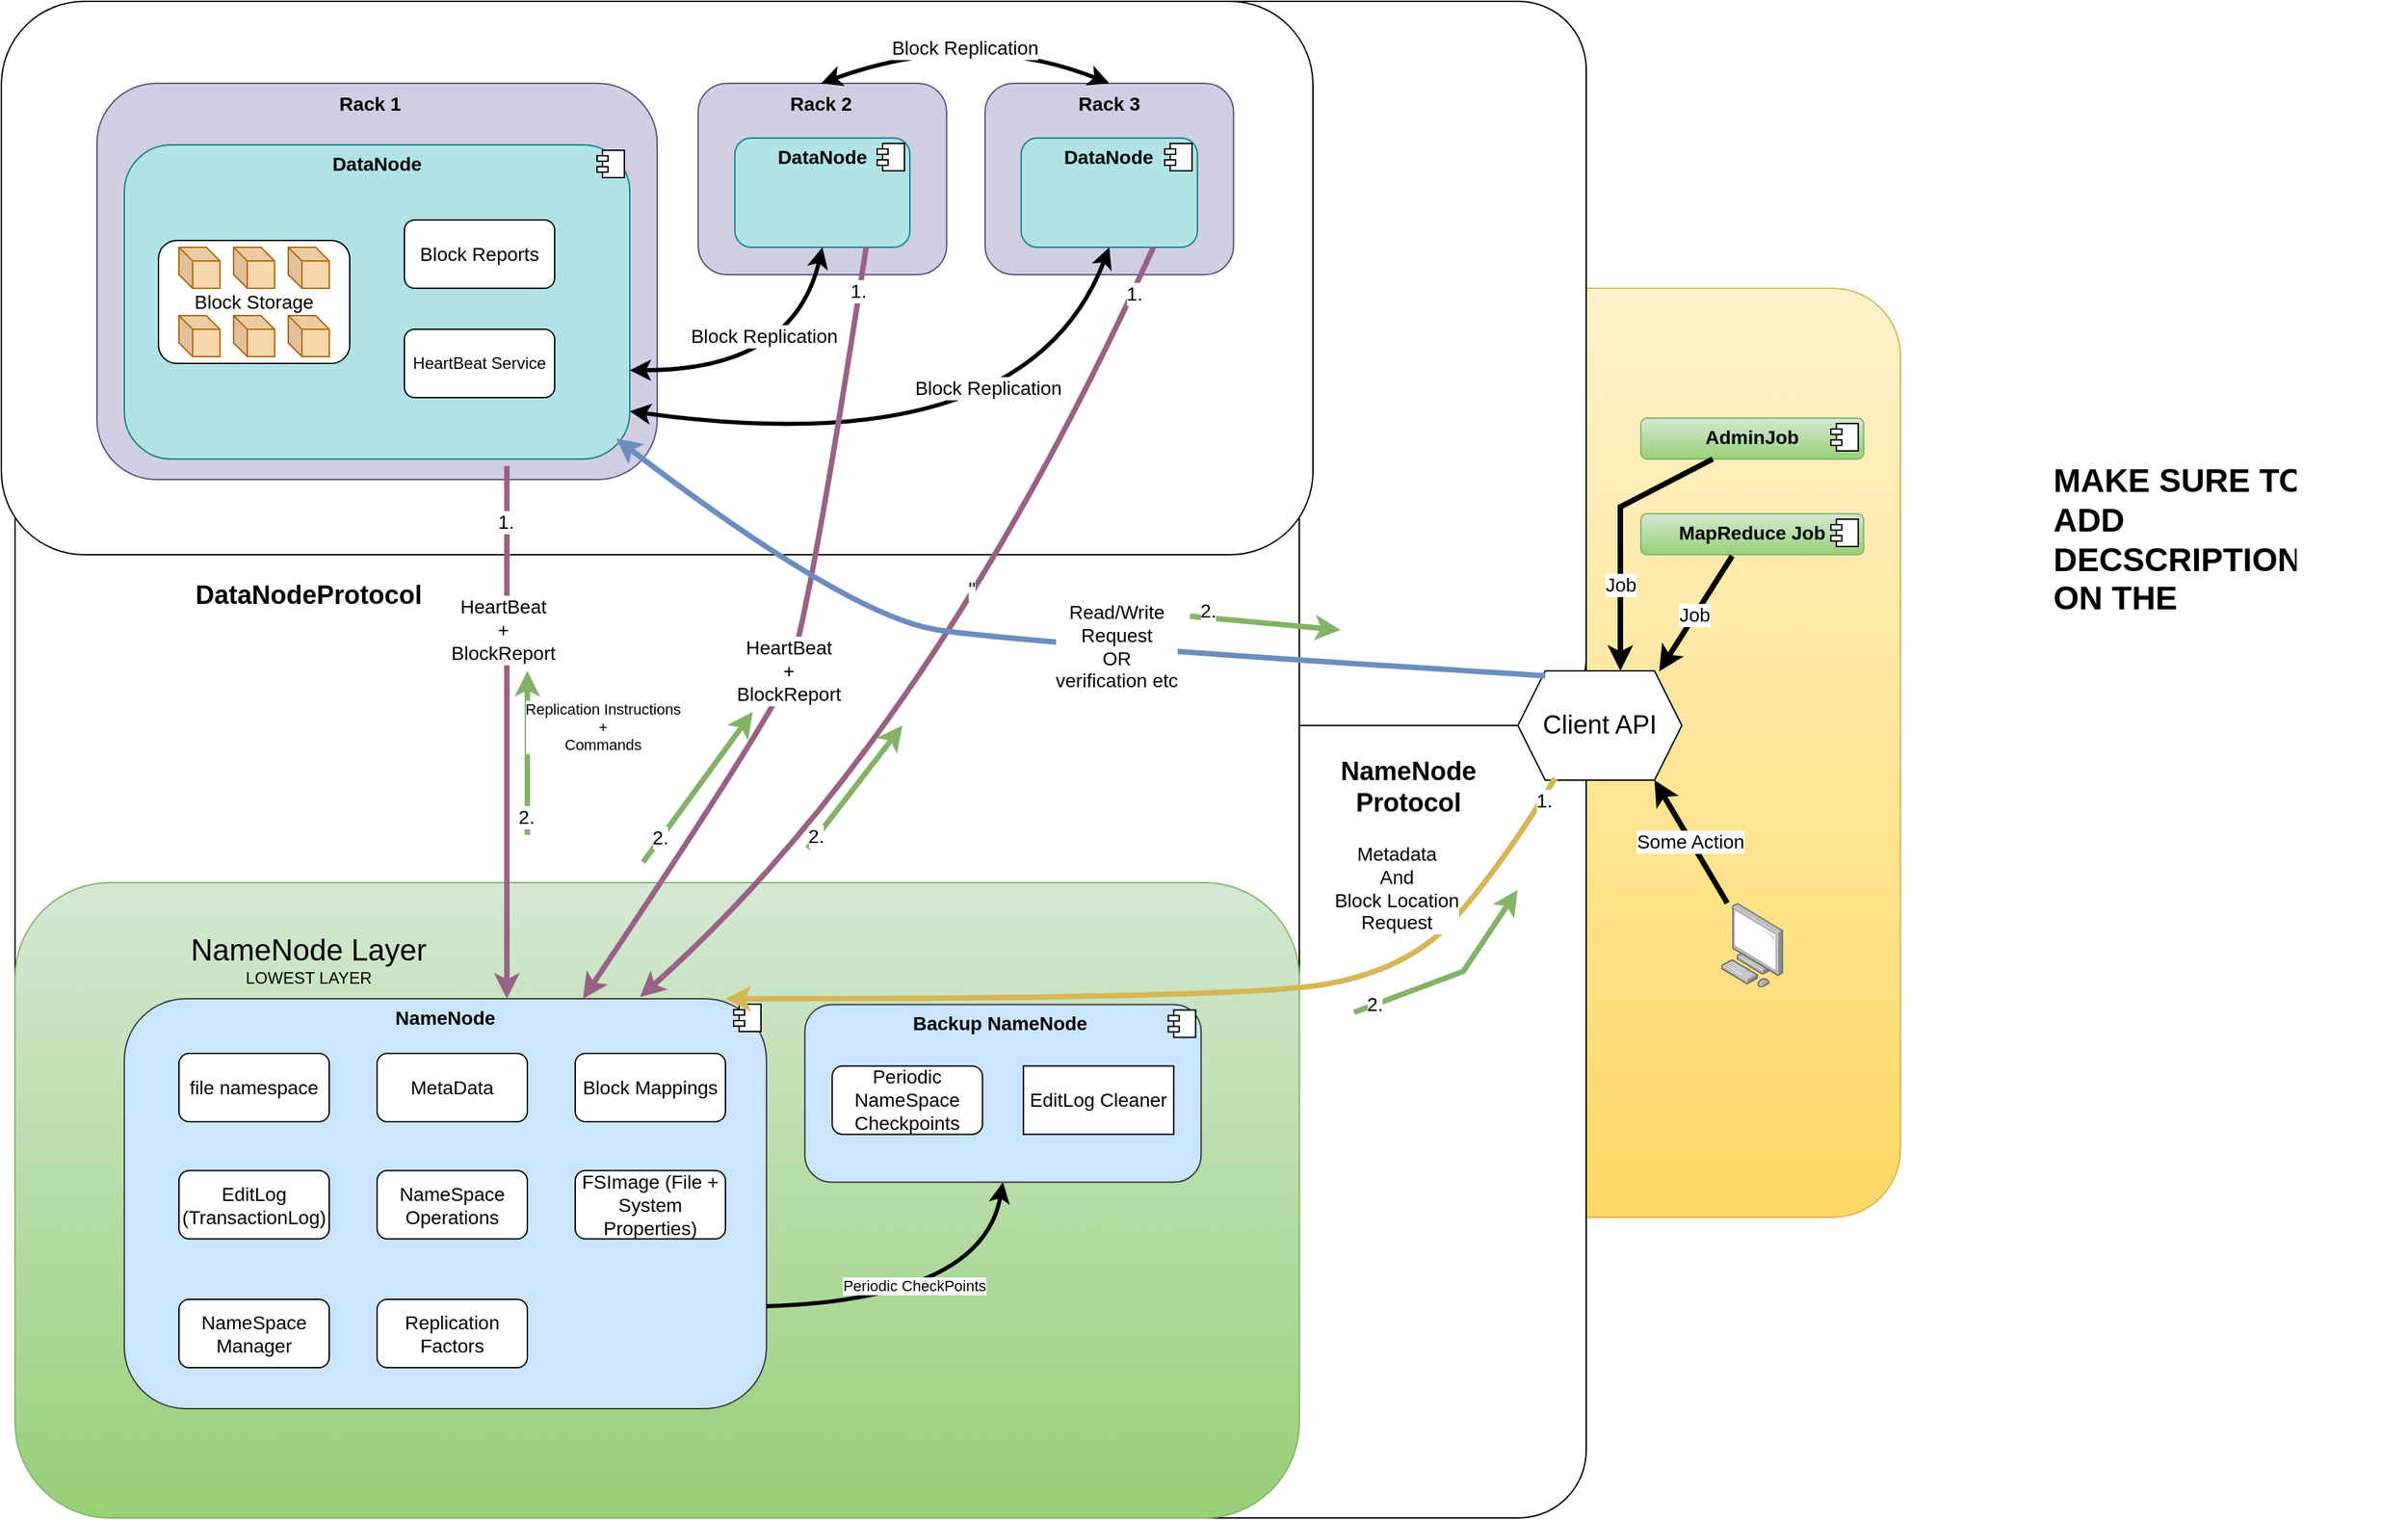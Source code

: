 <mxfile version="28.2.5">
  <diagram name="Page-1" id="cxyQX3HmVm2yX8sZpLtN">
    <mxGraphModel dx="2275" dy="1244" grid="1" gridSize="10" guides="1" tooltips="1" connect="1" arrows="1" fold="1" page="1" pageScale="1" pageWidth="850" pageHeight="1100" math="0" shadow="0">
      <root>
        <mxCell id="0" />
        <mxCell id="1" parent="0" />
        <mxCell id="LIPZjpIcFIrhckEanFY--51" value="" style="html=1;whiteSpace=wrap;rounded=1;fillColor=#fff2cc;gradientColor=#ffd966;strokeColor=#d6b656;" vertex="1" parent="1">
          <mxGeometry x="1100" y="540" width="330" height="680" as="geometry" />
        </mxCell>
        <mxCell id="LIPZjpIcFIrhckEanFY--45" value="" style="html=1;whiteSpace=wrap;rounded=1;fillColor=light-dark(#FFFFFF,#797979);" vertex="1" parent="1">
          <mxGeometry x="870" y="760" width="330" height="680" as="geometry" />
        </mxCell>
        <mxCell id="LIPZjpIcFIrhckEanFY--44" value="" style="html=1;whiteSpace=wrap;rounded=1;fillColor=light-dark(#FFFFFF,#FFFFFF);" vertex="1" parent="1">
          <mxGeometry x="870" y="330" width="330" height="530" as="geometry" />
        </mxCell>
        <mxCell id="dRA6FbCm-RoomiW9IVKK-21" value="" style="html=1;whiteSpace=wrap;rounded=1;fillColor=light-dark(#FFFFFF,#FFFFFF);" parent="1" vertex="1">
          <mxGeometry x="50" y="640" width="940" height="470" as="geometry" />
        </mxCell>
        <mxCell id="3doMllF0IpgtHquyGkLY-2" value="" style="rounded=1;whiteSpace=wrap;html=1;fillColor=#d5e8d4;strokeColor=#82b366;movable=0;resizable=0;rotatable=0;deletable=0;editable=0;locked=1;connectable=0;gradientColor=#97d077;" parent="1" vertex="1">
          <mxGeometry x="50" y="975" width="940" height="465" as="geometry" />
        </mxCell>
        <mxCell id="3doMllF0IpgtHquyGkLY-3" value="&lt;p style=&quot;margin:0px;margin-top:6px;text-align:center;&quot;&gt;&lt;b&gt;&lt;font style=&quot;font-size: 14px;&quot;&gt;NameNode&lt;/font&gt;&lt;/b&gt;&lt;/p&gt;&lt;p style=&quot;margin:0px;margin-top:6px;text-align:center;&quot;&gt;&lt;b&gt;&lt;br&gt;&lt;/b&gt;&lt;/p&gt;" style="align=left;overflow=fill;html=1;dropTarget=0;whiteSpace=wrap;rounded=1;fillColor=#cce5ff;strokeColor=#36393d;" parent="1" vertex="1">
          <mxGeometry x="130" y="1060" width="470" height="300" as="geometry" />
        </mxCell>
        <mxCell id="3doMllF0IpgtHquyGkLY-4" value="" style="shape=component;jettyWidth=8;jettyHeight=4;" parent="3doMllF0IpgtHquyGkLY-3" vertex="1">
          <mxGeometry x="1" width="20" height="20" relative="1" as="geometry">
            <mxPoint x="-24" y="4" as="offset" />
          </mxGeometry>
        </mxCell>
        <mxCell id="3doMllF0IpgtHquyGkLY-5" value="&lt;font style=&quot;font-size: 14px;&quot;&gt;file namespace&lt;/font&gt;" style="html=1;whiteSpace=wrap;rounded=1;movable=0;resizable=0;rotatable=0;deletable=0;editable=0;locked=1;connectable=0;" parent="1" vertex="1">
          <mxGeometry x="170" y="1100" width="110" height="50" as="geometry" />
        </mxCell>
        <mxCell id="3doMllF0IpgtHquyGkLY-6" value="&lt;font style=&quot;font-size: 14px;&quot;&gt;Block Mappings&lt;/font&gt;" style="html=1;whiteSpace=wrap;rounded=1;movable=0;resizable=0;rotatable=0;deletable=0;editable=0;locked=1;connectable=0;" parent="1" vertex="1">
          <mxGeometry x="460" y="1100" width="110" height="50" as="geometry" />
        </mxCell>
        <mxCell id="3doMllF0IpgtHquyGkLY-7" value="&lt;font style=&quot;font-size: 14px;&quot;&gt;EditLog (TransactionLog)&lt;/font&gt;" style="html=1;whiteSpace=wrap;rounded=1;movable=0;resizable=0;rotatable=0;deletable=0;editable=0;locked=1;connectable=0;" parent="1" vertex="1">
          <mxGeometry x="170" y="1185.78" width="110" height="50" as="geometry" />
        </mxCell>
        <mxCell id="3doMllF0IpgtHquyGkLY-8" value="&lt;font style=&quot;font-size: 14px;&quot;&gt;FSImage (File + System Properties)&lt;/font&gt;" style="html=1;whiteSpace=wrap;rounded=1;movable=0;resizable=0;rotatable=0;deletable=0;editable=0;locked=1;connectable=0;" parent="1" vertex="1">
          <mxGeometry x="460" y="1185.78" width="110" height="50" as="geometry" />
        </mxCell>
        <mxCell id="3doMllF0IpgtHquyGkLY-9" value="&lt;font style=&quot;font-size: 14px;&quot;&gt;MetaData&lt;/font&gt;" style="html=1;whiteSpace=wrap;rounded=1;movable=0;resizable=0;rotatable=0;deletable=0;editable=0;locked=1;connectable=0;" parent="1" vertex="1">
          <mxGeometry x="315" y="1100" width="110" height="50" as="geometry" />
        </mxCell>
        <mxCell id="3doMllF0IpgtHquyGkLY-10" value="&lt;font style=&quot;font-size: 14px;&quot;&gt;NameSpace Operations&lt;/font&gt;" style="html=1;whiteSpace=wrap;rounded=1;movable=0;resizable=0;rotatable=0;deletable=0;editable=0;locked=1;connectable=0;" parent="1" vertex="1">
          <mxGeometry x="315" y="1185.78" width="110" height="50" as="geometry" />
        </mxCell>
        <mxCell id="3doMllF0IpgtHquyGkLY-11" value="&lt;font style=&quot;font-size: 14px;&quot;&gt;NameSpace Manager&lt;/font&gt;" style="html=1;whiteSpace=wrap;rounded=1;movable=0;resizable=0;rotatable=0;deletable=0;editable=0;locked=1;connectable=0;" parent="1" vertex="1">
          <mxGeometry x="170" y="1280" width="110" height="50" as="geometry" />
        </mxCell>
        <mxCell id="3doMllF0IpgtHquyGkLY-12" value="&lt;font style=&quot;font-size: 14px;&quot;&gt;Replication Factors&lt;/font&gt;" style="html=1;whiteSpace=wrap;rounded=1;movable=0;resizable=0;rotatable=0;deletable=0;editable=0;locked=1;connectable=0;" parent="1" vertex="1">
          <mxGeometry x="315" y="1280" width="110" height="50" as="geometry" />
        </mxCell>
        <mxCell id="3doMllF0IpgtHquyGkLY-13" value="&lt;p style=&quot;margin:0px;margin-top:6px;text-align:center;&quot;&gt;&lt;b&gt;&lt;font style=&quot;font-size: 14px;&quot;&gt;Backup NameNode&amp;nbsp;&lt;/font&gt;&lt;/b&gt;&lt;/p&gt;" style="align=left;overflow=fill;html=1;dropTarget=0;whiteSpace=wrap;rounded=1;fillColor=#cce5ff;strokeColor=#36393d;movable=0;resizable=0;rotatable=0;deletable=0;editable=0;locked=1;connectable=0;" parent="1" vertex="1">
          <mxGeometry x="628.12" y="1064.22" width="290" height="130" as="geometry" />
        </mxCell>
        <mxCell id="3doMllF0IpgtHquyGkLY-14" value="" style="shape=component;jettyWidth=8;jettyHeight=4;" parent="3doMllF0IpgtHquyGkLY-13" vertex="1">
          <mxGeometry x="1" width="20" height="20" relative="1" as="geometry">
            <mxPoint x="-24" y="4" as="offset" />
          </mxGeometry>
        </mxCell>
        <mxCell id="3doMllF0IpgtHquyGkLY-15" style="edgeStyle=none;curved=1;rounded=0;orthogonalLoop=1;jettySize=auto;html=1;exitX=1;exitY=1;exitDx=0;exitDy=0;fontSize=12;startSize=8;endSize=8;" parent="1" source="3doMllF0IpgtHquyGkLY-13" target="3doMllF0IpgtHquyGkLY-13" edge="1">
          <mxGeometry relative="1" as="geometry" />
        </mxCell>
        <mxCell id="3doMllF0IpgtHquyGkLY-16" value="&lt;font style=&quot;font-size: 14px;&quot;&gt;Periodic NameSpace Checkpoints&lt;/font&gt;" style="html=1;whiteSpace=wrap;rounded=1;movable=0;resizable=0;rotatable=0;deletable=0;editable=0;locked=1;connectable=0;" parent="1" vertex="1">
          <mxGeometry x="648.12" y="1109.22" width="110" height="50" as="geometry" />
        </mxCell>
        <mxCell id="3doMllF0IpgtHquyGkLY-19" style="edgeStyle=none;curved=1;rounded=0;orthogonalLoop=1;jettySize=auto;html=1;exitX=1;exitY=1;exitDx=0;exitDy=0;fontSize=12;startSize=8;endSize=8;" parent="1" edge="1">
          <mxGeometry relative="1" as="geometry">
            <mxPoint x="1790.0" y="1360" as="sourcePoint" />
            <mxPoint x="1790.0" y="1360" as="targetPoint" />
          </mxGeometry>
        </mxCell>
        <mxCell id="3doMllF0IpgtHquyGkLY-21" value="&lt;font style=&quot;font-size: 14px;&quot;&gt;EditLog Cleaner&lt;/font&gt;" style="html=1;whiteSpace=wrap;movable=0;resizable=0;rotatable=0;deletable=0;editable=0;locked=1;connectable=0;" parent="1" vertex="1">
          <mxGeometry x="788.12" y="1109.22" width="110" height="50" as="geometry" />
        </mxCell>
        <mxCell id="3doMllF0IpgtHquyGkLY-22" value="&lt;font style=&quot;font-size: 22px;&quot;&gt;NameNode Layer&lt;/font&gt;" style="text;html=1;align=center;verticalAlign=middle;whiteSpace=wrap;rounded=0;movable=0;resizable=0;rotatable=0;deletable=0;editable=0;locked=1;connectable=0;" parent="1" vertex="1">
          <mxGeometry x="140" y="1010" width="250" height="30" as="geometry" />
        </mxCell>
        <mxCell id="3doMllF0IpgtHquyGkLY-23" value="LOWEST LAYER" style="text;html=1;align=center;verticalAlign=middle;whiteSpace=wrap;rounded=0;movable=0;resizable=0;rotatable=0;deletable=0;editable=0;locked=1;connectable=0;" parent="1" vertex="1">
          <mxGeometry x="180" y="1030" width="170" height="30" as="geometry" />
        </mxCell>
        <mxCell id="dRA6FbCm-RoomiW9IVKK-16" style="edgeStyle=orthogonalEdgeStyle;rounded=0;orthogonalLoop=1;jettySize=auto;html=1;exitX=0.5;exitY=1;exitDx=0;exitDy=0;" parent="1" source="3doMllF0IpgtHquyGkLY-21" target="3doMllF0IpgtHquyGkLY-21" edge="1">
          <mxGeometry relative="1" as="geometry" />
        </mxCell>
        <mxCell id="dRA6FbCm-RoomiW9IVKK-18" value="" style="curved=1;endArrow=classic;html=1;rounded=0;exitX=1;exitY=0.75;exitDx=0;exitDy=0;entryX=0.5;entryY=1;entryDx=0;entryDy=0;strokeWidth=3;" parent="1" source="3doMllF0IpgtHquyGkLY-3" target="3doMllF0IpgtHquyGkLY-13" edge="1">
          <mxGeometry width="50" height="50" relative="1" as="geometry">
            <mxPoint x="708.12" y="1280" as="sourcePoint" />
            <mxPoint x="758.12" y="1230" as="targetPoint" />
            <Array as="points">
              <mxPoint x="758.12" y="1280" />
            </Array>
          </mxGeometry>
        </mxCell>
        <mxCell id="dRA6FbCm-RoomiW9IVKK-19" value="Periodic CheckPoints" style="edgeLabel;html=1;align=center;verticalAlign=middle;resizable=0;points=[];" parent="dRA6FbCm-RoomiW9IVKK-18" vertex="1" connectable="0">
          <mxGeometry x="-0.118" y="12" relative="1" as="geometry">
            <mxPoint as="offset" />
          </mxGeometry>
        </mxCell>
        <mxCell id="dRA6FbCm-RoomiW9IVKK-22" value="&lt;font style=&quot;color: light-dark(rgb(0, 0, 0), rgb(0, 0, 0)); font-size: 19px;&quot;&gt;&lt;b style=&quot;&quot;&gt;DataNodeProtocol&lt;/b&gt;&lt;/font&gt;" style="text;html=1;align=center;verticalAlign=middle;whiteSpace=wrap;rounded=0;" parent="1" vertex="1">
          <mxGeometry x="190" y="750" width="150" height="30" as="geometry" />
        </mxCell>
        <mxCell id="dRA6FbCm-RoomiW9IVKK-23" value="" style="html=1;whiteSpace=wrap;rounded=1;movable=0;resizable=0;rotatable=0;deletable=0;editable=0;locked=1;connectable=0;" parent="1" vertex="1">
          <mxGeometry x="40" y="330" width="960" height="405" as="geometry" />
        </mxCell>
        <mxCell id="LIPZjpIcFIrhckEanFY--1" value="" style="rounded=1;whiteSpace=wrap;html=1;fillColor=#d0cee2;strokeColor=#56517e;" vertex="1" parent="1">
          <mxGeometry x="110" y="390" width="410" height="290" as="geometry" />
        </mxCell>
        <mxCell id="dRA6FbCm-RoomiW9IVKK-33" value="&lt;p style=&quot;margin:0px;margin-top:6px;text-align:center;&quot;&gt;&lt;span style=&quot;font-size: 14px;&quot;&gt;&lt;b&gt;DataNode&lt;/b&gt;&lt;/span&gt;&lt;/p&gt;" style="align=left;overflow=fill;html=1;dropTarget=0;whiteSpace=wrap;rounded=1;fillColor=#b0e3e6;strokeColor=#0e8088;movable=0;resizable=0;rotatable=0;deletable=0;editable=0;locked=1;connectable=0;" parent="1" vertex="1">
          <mxGeometry x="130" y="435" width="370" height="230" as="geometry" />
        </mxCell>
        <mxCell id="dRA6FbCm-RoomiW9IVKK-34" value="" style="shape=component;jettyWidth=8;jettyHeight=4;" parent="dRA6FbCm-RoomiW9IVKK-33" vertex="1">
          <mxGeometry x="1" width="20" height="20" relative="1" as="geometry">
            <mxPoint x="-24" y="4" as="offset" />
          </mxGeometry>
        </mxCell>
        <mxCell id="3doMllF0IpgtHquyGkLY-26" value="&lt;font style=&quot;font-size: 14px;&quot;&gt;Block Storage&lt;/font&gt;" style="html=1;whiteSpace=wrap;rounded=1;" parent="1" vertex="1">
          <mxGeometry x="155" y="505" width="140" height="90" as="geometry" />
        </mxCell>
        <mxCell id="3doMllF0IpgtHquyGkLY-27" value="HeartBeat Service" style="html=1;whiteSpace=wrap;rounded=1;" parent="1" vertex="1">
          <mxGeometry x="335" y="570" width="110" height="50" as="geometry" />
        </mxCell>
        <mxCell id="3doMllF0IpgtHquyGkLY-28" value="&lt;font style=&quot;font-size: 14px;&quot;&gt;Block Reports&lt;/font&gt;" style="html=1;whiteSpace=wrap;rounded=1;" parent="1" vertex="1">
          <mxGeometry x="335" y="490" width="110" height="50" as="geometry" />
        </mxCell>
        <mxCell id="dRA6FbCm-RoomiW9IVKK-37" value="" style="shape=cube;whiteSpace=wrap;html=1;boundedLbl=1;backgroundOutline=1;darkOpacity=0.05;darkOpacity2=0.1;size=10;fillColor=#fad7ac;strokeColor=#b46504;" parent="1" vertex="1">
          <mxGeometry x="170" y="560" width="30" height="30" as="geometry" />
        </mxCell>
        <mxCell id="dRA6FbCm-RoomiW9IVKK-38" value="" style="shape=cube;whiteSpace=wrap;html=1;boundedLbl=1;backgroundOutline=1;darkOpacity=0.05;darkOpacity2=0.1;size=10;fillColor=#fad7ac;strokeColor=#b46504;" parent="1" vertex="1">
          <mxGeometry x="210" y="560" width="30" height="30" as="geometry" />
        </mxCell>
        <mxCell id="dRA6FbCm-RoomiW9IVKK-39" value="" style="shape=cube;whiteSpace=wrap;html=1;boundedLbl=1;backgroundOutline=1;darkOpacity=0.05;darkOpacity2=0.1;size=10;fillColor=#fad7ac;strokeColor=#b46504;" parent="1" vertex="1">
          <mxGeometry x="250" y="560" width="30" height="30" as="geometry" />
        </mxCell>
        <mxCell id="dRA6FbCm-RoomiW9IVKK-40" value="" style="shape=cube;whiteSpace=wrap;html=1;boundedLbl=1;backgroundOutline=1;darkOpacity=0.05;darkOpacity2=0.1;size=10;fillColor=#fad7ac;strokeColor=#b46504;" parent="1" vertex="1">
          <mxGeometry x="170" y="510" width="30" height="30" as="geometry" />
        </mxCell>
        <mxCell id="dRA6FbCm-RoomiW9IVKK-41" value="" style="shape=cube;whiteSpace=wrap;html=1;boundedLbl=1;backgroundOutline=1;darkOpacity=0.05;darkOpacity2=0.1;size=10;fillColor=#fad7ac;strokeColor=#b46504;" parent="1" vertex="1">
          <mxGeometry x="210" y="510" width="30" height="30" as="geometry" />
        </mxCell>
        <mxCell id="dRA6FbCm-RoomiW9IVKK-42" value="" style="shape=cube;whiteSpace=wrap;html=1;boundedLbl=1;backgroundOutline=1;darkOpacity=0.05;darkOpacity2=0.1;size=10;fillColor=#fad7ac;strokeColor=#b46504;" parent="1" vertex="1">
          <mxGeometry x="250" y="510" width="30" height="30" as="geometry" />
        </mxCell>
        <mxCell id="LIPZjpIcFIrhckEanFY--3" value="&lt;font style=&quot;font-size: 14px;&quot;&gt;&lt;b&gt;Rack 1&lt;/b&gt;&lt;/font&gt;" style="text;html=1;align=center;verticalAlign=middle;whiteSpace=wrap;rounded=0;" vertex="1" parent="1">
          <mxGeometry x="280" y="390" width="60" height="30" as="geometry" />
        </mxCell>
        <mxCell id="LIPZjpIcFIrhckEanFY--4" value="" style="rounded=1;whiteSpace=wrap;html=1;fillColor=#d0cee2;strokeColor=#56517e;" vertex="1" parent="1">
          <mxGeometry x="550" y="390" width="181.88" height="140" as="geometry" />
        </mxCell>
        <mxCell id="LIPZjpIcFIrhckEanFY--5" value="" style="rounded=1;whiteSpace=wrap;html=1;fillColor=#d0cee2;strokeColor=#56517e;" vertex="1" parent="1">
          <mxGeometry x="760" y="390" width="181.88" height="140" as="geometry" />
        </mxCell>
        <mxCell id="LIPZjpIcFIrhckEanFY--6" value="&lt;font style=&quot;font-size: 14px;&quot;&gt;&lt;b&gt;Rack 2&lt;/b&gt;&lt;/font&gt;" style="text;html=1;align=center;verticalAlign=middle;whiteSpace=wrap;rounded=0;" vertex="1" parent="1">
          <mxGeometry x="610" y="390" width="60" height="30" as="geometry" />
        </mxCell>
        <mxCell id="LIPZjpIcFIrhckEanFY--7" value="&lt;font style=&quot;font-size: 14px;&quot;&gt;&lt;b&gt;Rack 3&lt;/b&gt;&lt;/font&gt;" style="text;html=1;align=center;verticalAlign=middle;whiteSpace=wrap;rounded=0;" vertex="1" parent="1">
          <mxGeometry x="820.94" y="390" width="60" height="30" as="geometry" />
        </mxCell>
        <mxCell id="LIPZjpIcFIrhckEanFY--8" value="&lt;p style=&quot;margin:0px;margin-top:6px;text-align:center;&quot;&gt;&lt;span style=&quot;font-size: 14px;&quot;&gt;&lt;b&gt;DataNode&lt;/b&gt;&lt;/span&gt;&lt;/p&gt;" style="align=left;overflow=fill;html=1;dropTarget=0;whiteSpace=wrap;rounded=1;fillColor=#b0e3e6;strokeColor=#0e8088;movable=1;resizable=1;rotatable=1;deletable=1;editable=1;locked=0;connectable=1;" vertex="1" parent="1">
          <mxGeometry x="576.88" y="430" width="128.12" height="80" as="geometry" />
        </mxCell>
        <mxCell id="LIPZjpIcFIrhckEanFY--9" value="" style="shape=component;jettyWidth=8;jettyHeight=4;" vertex="1" parent="LIPZjpIcFIrhckEanFY--8">
          <mxGeometry x="1" width="20" height="20" relative="1" as="geometry">
            <mxPoint x="-24" y="4" as="offset" />
          </mxGeometry>
        </mxCell>
        <mxCell id="LIPZjpIcFIrhckEanFY--10" value="&lt;p style=&quot;margin:0px;margin-top:6px;text-align:center;&quot;&gt;&lt;span style=&quot;font-size: 14px;&quot;&gt;&lt;b&gt;DataNode&lt;/b&gt;&lt;/span&gt;&lt;/p&gt;" style="align=left;overflow=fill;html=1;dropTarget=0;whiteSpace=wrap;rounded=1;fillColor=#b0e3e6;strokeColor=#0e8088;movable=1;resizable=1;rotatable=1;deletable=1;editable=1;locked=0;connectable=1;" vertex="1" parent="1">
          <mxGeometry x="786.41" y="430" width="129.06" height="80" as="geometry" />
        </mxCell>
        <mxCell id="LIPZjpIcFIrhckEanFY--11" value="" style="shape=component;jettyWidth=8;jettyHeight=4;" vertex="1" parent="LIPZjpIcFIrhckEanFY--10">
          <mxGeometry x="1" width="20" height="20" relative="1" as="geometry">
            <mxPoint x="-24" y="4" as="offset" />
          </mxGeometry>
        </mxCell>
        <mxCell id="LIPZjpIcFIrhckEanFY--12" value="" style="curved=1;endArrow=classic;html=1;rounded=0;entryX=0.5;entryY=1;entryDx=0;entryDy=0;strokeWidth=3;startArrow=classic;startFill=1;" edge="1" parent="1" target="LIPZjpIcFIrhckEanFY--8">
          <mxGeometry width="50" height="50" relative="1" as="geometry">
            <mxPoint x="500" y="600" as="sourcePoint" />
            <mxPoint x="620" y="550" as="targetPoint" />
            <Array as="points">
              <mxPoint x="620" y="600" />
            </Array>
          </mxGeometry>
        </mxCell>
        <mxCell id="LIPZjpIcFIrhckEanFY--18" value="&lt;font style=&quot;font-size: 14px;&quot;&gt;Block Replication&lt;/font&gt;" style="edgeLabel;html=1;align=center;verticalAlign=middle;resizable=0;points=[];" vertex="1" connectable="0" parent="LIPZjpIcFIrhckEanFY--12">
          <mxGeometry x="-0.075" y="25" relative="1" as="geometry">
            <mxPoint as="offset" />
          </mxGeometry>
        </mxCell>
        <mxCell id="LIPZjpIcFIrhckEanFY--15" value="" style="curved=1;endArrow=classic;html=1;rounded=0;entryX=0.5;entryY=1;entryDx=0;entryDy=0;strokeWidth=3;startArrow=classic;startFill=1;" edge="1" parent="1" target="LIPZjpIcFIrhckEanFY--10">
          <mxGeometry width="50" height="50" relative="1" as="geometry">
            <mxPoint x="500" y="630" as="sourcePoint" />
            <mxPoint x="811" y="600" as="targetPoint" />
            <Array as="points">
              <mxPoint x="790" y="670" />
            </Array>
          </mxGeometry>
        </mxCell>
        <mxCell id="LIPZjpIcFIrhckEanFY--19" value="&lt;font style=&quot;font-size: 14px;&quot;&gt;Block Replication&lt;/font&gt;" style="edgeLabel;html=1;align=center;verticalAlign=middle;resizable=0;points=[];" vertex="1" connectable="0" parent="LIPZjpIcFIrhckEanFY--15">
          <mxGeometry x="0.451" y="47" relative="1" as="geometry">
            <mxPoint as="offset" />
          </mxGeometry>
        </mxCell>
        <mxCell id="LIPZjpIcFIrhckEanFY--20" value="" style="curved=1;endArrow=classic;html=1;rounded=0;entryX=0.5;entryY=0;entryDx=0;entryDy=0;strokeWidth=3;startArrow=classic;startFill=1;exitX=0.5;exitY=0;exitDx=0;exitDy=0;" edge="1" parent="1" source="LIPZjpIcFIrhckEanFY--6" target="LIPZjpIcFIrhckEanFY--5">
          <mxGeometry width="50" height="50" relative="1" as="geometry">
            <mxPoint x="740" y="690" as="sourcePoint" />
            <mxPoint x="1091" y="570" as="targetPoint" />
            <Array as="points">
              <mxPoint x="750" y="350" />
            </Array>
          </mxGeometry>
        </mxCell>
        <mxCell id="LIPZjpIcFIrhckEanFY--22" value="&lt;font style=&quot;font-size: 14px;&quot;&gt;Block Replication&lt;/font&gt;" style="edgeLabel;html=1;align=center;verticalAlign=middle;resizable=0;points=[];" vertex="1" connectable="0" parent="LIPZjpIcFIrhckEanFY--20">
          <mxGeometry x="-0.053" y="-12" relative="1" as="geometry">
            <mxPoint y="-1" as="offset" />
          </mxGeometry>
        </mxCell>
        <mxCell id="LIPZjpIcFIrhckEanFY--24" value="" style="endArrow=classic;html=1;rounded=0;fillColor=#e6d0de;strokeColor=#996185;strokeWidth=4;gradientColor=#d5739d;" edge="1" parent="1">
          <mxGeometry width="50" height="50" relative="1" as="geometry">
            <mxPoint x="410" y="670" as="sourcePoint" />
            <mxPoint x="410" y="1060" as="targetPoint" />
          </mxGeometry>
        </mxCell>
        <mxCell id="LIPZjpIcFIrhckEanFY--27" value="&lt;font style=&quot;font-size: 14px;&quot;&gt;1.&lt;/font&gt;" style="edgeLabel;html=1;align=center;verticalAlign=middle;resizable=0;points=[];" vertex="1" connectable="0" parent="LIPZjpIcFIrhckEanFY--24">
          <mxGeometry x="-0.793" y="-1" relative="1" as="geometry">
            <mxPoint as="offset" />
          </mxGeometry>
        </mxCell>
        <mxCell id="LIPZjpIcFIrhckEanFY--30" value="&lt;font style=&quot;font-size: 14px;&quot;&gt;HeartBeat&lt;/font&gt;&lt;div&gt;&lt;font style=&quot;font-size: 14px;&quot;&gt;+&lt;/font&gt;&lt;/div&gt;&lt;div&gt;&lt;font style=&quot;font-size: 14px;&quot;&gt;BlockReport&lt;/font&gt;&lt;/div&gt;" style="edgeLabel;html=1;align=center;verticalAlign=middle;resizable=0;points=[];" vertex="1" connectable="0" parent="LIPZjpIcFIrhckEanFY--24">
          <mxGeometry x="-0.385" y="-3" relative="1" as="geometry">
            <mxPoint as="offset" />
          </mxGeometry>
        </mxCell>
        <mxCell id="LIPZjpIcFIrhckEanFY--25" value="" style="curved=1;endArrow=classic;html=1;rounded=0;strokeWidth=4;fillColor=#e6d0de;gradientColor=#d5739d;strokeColor=#996185;exitX=0.75;exitY=1;exitDx=0;exitDy=0;" edge="1" parent="1" source="LIPZjpIcFIrhckEanFY--8" target="3doMllF0IpgtHquyGkLY-3">
          <mxGeometry width="50" height="50" relative="1" as="geometry">
            <mxPoint x="600" y="840" as="sourcePoint" />
            <mxPoint x="650" y="790" as="targetPoint" />
            <Array as="points">
              <mxPoint x="630" y="790" />
              <mxPoint x="600" y="860" />
            </Array>
          </mxGeometry>
        </mxCell>
        <mxCell id="LIPZjpIcFIrhckEanFY--28" value="&lt;font style=&quot;font-size: 14px;&quot;&gt;1.&lt;/font&gt;" style="edgeLabel;html=1;align=center;verticalAlign=middle;resizable=0;points=[];" vertex="1" connectable="0" parent="LIPZjpIcFIrhckEanFY--25">
          <mxGeometry x="-0.894" y="-1" relative="1" as="geometry">
            <mxPoint as="offset" />
          </mxGeometry>
        </mxCell>
        <mxCell id="LIPZjpIcFIrhckEanFY--31" value="&lt;font style=&quot;font-size: 14px;&quot;&gt;HeartBeat&lt;/font&gt;&lt;div&gt;&lt;font style=&quot;font-size: 14px;&quot;&gt;+&lt;/font&gt;&lt;/div&gt;&lt;div&gt;&lt;font style=&quot;font-size: 14px;&quot;&gt;BlockReport&lt;/font&gt;&lt;/div&gt;" style="edgeLabel;html=1;align=center;verticalAlign=middle;resizable=0;points=[];" vertex="1" connectable="0" parent="LIPZjpIcFIrhckEanFY--25">
          <mxGeometry x="0.055" y="-1" relative="1" as="geometry">
            <mxPoint as="offset" />
          </mxGeometry>
        </mxCell>
        <mxCell id="LIPZjpIcFIrhckEanFY--26" value="" style="curved=1;endArrow=classic;html=1;rounded=0;exitX=0.75;exitY=1;exitDx=0;exitDy=0;strokeWidth=4;fillColor=#e6d0de;gradientColor=#d5739d;strokeColor=#996185;entryX=0.803;entryY=-0.004;entryDx=0;entryDy=0;entryPerimeter=0;" edge="1" parent="1" source="LIPZjpIcFIrhckEanFY--10" target="3doMllF0IpgtHquyGkLY-3">
          <mxGeometry width="50" height="50" relative="1" as="geometry">
            <mxPoint x="600" y="840" as="sourcePoint" />
            <mxPoint x="650" y="790" as="targetPoint" />
            <Array as="points">
              <mxPoint x="720" y="870" />
            </Array>
          </mxGeometry>
        </mxCell>
        <mxCell id="LIPZjpIcFIrhckEanFY--29" value="&lt;font style=&quot;font-size: 14px;&quot;&gt;1.&lt;/font&gt;" style="edgeLabel;html=1;align=center;verticalAlign=middle;resizable=0;points=[];" vertex="1" connectable="0" parent="LIPZjpIcFIrhckEanFY--26">
          <mxGeometry x="-0.893" y="1" relative="1" as="geometry">
            <mxPoint as="offset" />
          </mxGeometry>
        </mxCell>
        <mxCell id="LIPZjpIcFIrhckEanFY--32" value="&lt;font style=&quot;font-size: 14px;&quot;&gt;&#39;&#39;&lt;/font&gt;" style="edgeLabel;html=1;align=center;verticalAlign=middle;resizable=0;points=[];" vertex="1" connectable="0" parent="LIPZjpIcFIrhckEanFY--26">
          <mxGeometry x="-0.065" y="-22" relative="1" as="geometry">
            <mxPoint x="18" y="-30" as="offset" />
          </mxGeometry>
        </mxCell>
        <mxCell id="LIPZjpIcFIrhckEanFY--36" value="" style="endArrow=classic;html=1;rounded=0;strokeWidth=4;fillColor=#d5e8d4;gradientColor=#97d077;strokeColor=#82b366;" edge="1" parent="1">
          <mxGeometry width="50" height="50" relative="1" as="geometry">
            <mxPoint x="425" y="940" as="sourcePoint" />
            <mxPoint x="425" y="820" as="targetPoint" />
          </mxGeometry>
        </mxCell>
        <mxCell id="LIPZjpIcFIrhckEanFY--39" value="&lt;font style=&quot;font-size: 14px;&quot;&gt;2.&lt;/font&gt;" style="edgeLabel;html=1;align=center;verticalAlign=middle;resizable=0;points=[];" vertex="1" connectable="0" parent="LIPZjpIcFIrhckEanFY--36">
          <mxGeometry x="-0.771" y="1" relative="1" as="geometry">
            <mxPoint as="offset" />
          </mxGeometry>
        </mxCell>
        <mxCell id="LIPZjpIcFIrhckEanFY--42" value="Replication Instructions&lt;div&gt;+&lt;/div&gt;&lt;div&gt;Commands&lt;/div&gt;" style="edgeLabel;html=1;align=center;verticalAlign=middle;resizable=0;points=[];" vertex="1" connectable="0" parent="LIPZjpIcFIrhckEanFY--36">
          <mxGeometry x="0.428" y="1" relative="1" as="geometry">
            <mxPoint x="56" y="6" as="offset" />
          </mxGeometry>
        </mxCell>
        <mxCell id="LIPZjpIcFIrhckEanFY--37" value="" style="endArrow=classic;html=1;rounded=0;strokeWidth=4;fillColor=#d5e8d4;gradientColor=#97d077;strokeColor=#82b366;exitX=0.489;exitY=0.681;exitDx=0;exitDy=0;exitPerimeter=0;" edge="1" parent="1" source="dRA6FbCm-RoomiW9IVKK-21">
          <mxGeometry width="50" height="50" relative="1" as="geometry">
            <mxPoint x="530" y="1000" as="sourcePoint" />
            <mxPoint x="590" y="850" as="targetPoint" />
          </mxGeometry>
        </mxCell>
        <mxCell id="LIPZjpIcFIrhckEanFY--40" value="&lt;font style=&quot;font-size: 14px;&quot;&gt;2.&lt;/font&gt;" style="edgeLabel;html=1;align=center;verticalAlign=middle;resizable=0;points=[];" vertex="1" connectable="0" parent="LIPZjpIcFIrhckEanFY--37">
          <mxGeometry x="-0.683" y="1" relative="1" as="geometry">
            <mxPoint as="offset" />
          </mxGeometry>
        </mxCell>
        <mxCell id="LIPZjpIcFIrhckEanFY--38" value="" style="endArrow=classic;html=1;rounded=0;strokeWidth=4;fillColor=#d5e8d4;gradientColor=#97d077;strokeColor=#82b366;entryX=0.691;entryY=0.468;entryDx=0;entryDy=0;entryPerimeter=0;" edge="1" parent="1" target="dRA6FbCm-RoomiW9IVKK-21">
          <mxGeometry width="50" height="50" relative="1" as="geometry">
            <mxPoint x="630" y="950" as="sourcePoint" />
            <mxPoint x="710" y="920" as="targetPoint" />
          </mxGeometry>
        </mxCell>
        <mxCell id="LIPZjpIcFIrhckEanFY--41" value="&lt;font style=&quot;font-size: 14px;&quot;&gt;2.&lt;/font&gt;" style="edgeLabel;html=1;align=center;verticalAlign=middle;resizable=0;points=[];" vertex="1" connectable="0" parent="LIPZjpIcFIrhckEanFY--38">
          <mxGeometry x="-0.796" y="1" relative="1" as="geometry">
            <mxPoint as="offset" />
          </mxGeometry>
        </mxCell>
        <mxCell id="LIPZjpIcFIrhckEanFY--46" value="&lt;font style=&quot;font-size: 19px;&quot;&gt;&lt;b style=&quot;&quot;&gt;NameNode Protocol&lt;/b&gt;&lt;/font&gt;" style="text;html=1;align=center;verticalAlign=middle;whiteSpace=wrap;rounded=0;" vertex="1" parent="1">
          <mxGeometry x="1010" y="890" width="120" height="30" as="geometry" />
        </mxCell>
        <mxCell id="LIPZjpIcFIrhckEanFY--47" value="&lt;font style=&quot;font-size: 19px;&quot;&gt;Client API&lt;/font&gt;" style="shape=hexagon;perimeter=hexagonPerimeter2;whiteSpace=wrap;html=1;fixedSize=1;" vertex="1" parent="1">
          <mxGeometry x="1150" y="820" width="120" height="80" as="geometry" />
        </mxCell>
        <mxCell id="LIPZjpIcFIrhckEanFY--48" value="" style="image;points=[];aspect=fixed;html=1;align=center;shadow=0;dashed=0;image=img/lib/allied_telesis/computer_and_terminals/Personal_Computer.svg;" vertex="1" parent="1">
          <mxGeometry x="1298.76" y="990" width="45.6" height="61.8" as="geometry" />
        </mxCell>
        <mxCell id="LIPZjpIcFIrhckEanFY--52" value="&lt;p style=&quot;margin:0px;margin-top:6px;text-align:center;&quot;&gt;&lt;span style=&quot;font-size: 14px;&quot;&gt;&lt;b&gt;MapReduce Job&lt;/b&gt;&lt;/span&gt;&lt;/p&gt;" style="align=left;overflow=fill;html=1;dropTarget=0;whiteSpace=wrap;rounded=1;fillColor=#d5e8d4;strokeColor=#82b366;movable=1;resizable=1;rotatable=1;deletable=1;editable=1;locked=0;connectable=1;gradientColor=#97d077;" vertex="1" parent="1">
          <mxGeometry x="1240" y="705" width="163.12" height="30" as="geometry" />
        </mxCell>
        <mxCell id="LIPZjpIcFIrhckEanFY--53" value="" style="shape=component;jettyWidth=8;jettyHeight=4;" vertex="1" parent="LIPZjpIcFIrhckEanFY--52">
          <mxGeometry x="1" width="20" height="20" relative="1" as="geometry">
            <mxPoint x="-24" y="4" as="offset" />
          </mxGeometry>
        </mxCell>
        <mxCell id="LIPZjpIcFIrhckEanFY--54" value="" style="endArrow=classic;html=1;rounded=0;entryX=0.833;entryY=1;entryDx=0;entryDy=0;entryPerimeter=0;strokeWidth=4;" edge="1" parent="1" source="LIPZjpIcFIrhckEanFY--48" target="LIPZjpIcFIrhckEanFY--47">
          <mxGeometry width="50" height="50" relative="1" as="geometry">
            <mxPoint x="1230" y="1010" as="sourcePoint" />
            <mxPoint x="1280" y="960" as="targetPoint" />
          </mxGeometry>
        </mxCell>
        <mxCell id="LIPZjpIcFIrhckEanFY--55" value="&lt;font style=&quot;font-size: 14px;&quot;&gt;Some Action&lt;/font&gt;" style="edgeLabel;html=1;align=center;verticalAlign=middle;resizable=0;points=[];" vertex="1" connectable="0" parent="LIPZjpIcFIrhckEanFY--54">
          <mxGeometry x="0.01" y="1" relative="1" as="geometry">
            <mxPoint as="offset" />
          </mxGeometry>
        </mxCell>
        <mxCell id="LIPZjpIcFIrhckEanFY--56" value="" style="endArrow=classic;html=1;rounded=0;exitX=0.41;exitY=1.029;exitDx=0;exitDy=0;exitPerimeter=0;entryX=0.862;entryY=0.004;entryDx=0;entryDy=0;entryPerimeter=0;strokeWidth=4;" edge="1" parent="1" source="LIPZjpIcFIrhckEanFY--52" target="LIPZjpIcFIrhckEanFY--47">
          <mxGeometry width="50" height="50" relative="1" as="geometry">
            <mxPoint x="1130" y="800" as="sourcePoint" />
            <mxPoint x="1180" y="750" as="targetPoint" />
          </mxGeometry>
        </mxCell>
        <mxCell id="LIPZjpIcFIrhckEanFY--57" value="&lt;font style=&quot;font-size: 14px;&quot;&gt;Job&lt;/font&gt;" style="edgeLabel;html=1;align=center;verticalAlign=middle;resizable=0;points=[];" vertex="1" connectable="0" parent="LIPZjpIcFIrhckEanFY--56">
          <mxGeometry x="0.022" y="-1" relative="1" as="geometry">
            <mxPoint as="offset" />
          </mxGeometry>
        </mxCell>
        <mxCell id="LIPZjpIcFIrhckEanFY--58" value="&lt;p style=&quot;margin:0px;margin-top:6px;text-align:center;&quot;&gt;&lt;span style=&quot;font-size: 14px;&quot;&gt;&lt;b&gt;AdminJob&lt;/b&gt;&lt;/span&gt;&lt;/p&gt;" style="align=left;overflow=fill;html=1;dropTarget=0;whiteSpace=wrap;rounded=1;fillColor=#d5e8d4;strokeColor=#82b366;movable=1;resizable=1;rotatable=1;deletable=1;editable=1;locked=0;connectable=1;gradientColor=#97d077;" vertex="1" parent="1">
          <mxGeometry x="1240" y="635" width="163.12" height="30" as="geometry" />
        </mxCell>
        <mxCell id="LIPZjpIcFIrhckEanFY--59" value="" style="shape=component;jettyWidth=8;jettyHeight=4;" vertex="1" parent="LIPZjpIcFIrhckEanFY--58">
          <mxGeometry x="1" width="20" height="20" relative="1" as="geometry">
            <mxPoint x="-24" y="4" as="offset" />
          </mxGeometry>
        </mxCell>
        <mxCell id="LIPZjpIcFIrhckEanFY--60" value="" style="endArrow=classic;html=1;rounded=0;entryX=0.625;entryY=0;entryDx=0;entryDy=0;strokeWidth=4;" edge="1" parent="1" source="LIPZjpIcFIrhckEanFY--58" target="LIPZjpIcFIrhckEanFY--47">
          <mxGeometry width="50" height="50" relative="1" as="geometry">
            <mxPoint x="810" y="890" as="sourcePoint" />
            <mxPoint x="860" y="840" as="targetPoint" />
            <Array as="points">
              <mxPoint x="1225" y="700" />
            </Array>
          </mxGeometry>
        </mxCell>
        <mxCell id="LIPZjpIcFIrhckEanFY--61" value="&lt;font style=&quot;font-size: 14px;&quot;&gt;Job&lt;/font&gt;" style="edgeLabel;html=1;align=center;verticalAlign=middle;resizable=0;points=[];" vertex="1" connectable="0" parent="LIPZjpIcFIrhckEanFY--60">
          <mxGeometry x="0.353" relative="1" as="geometry">
            <mxPoint as="offset" />
          </mxGeometry>
        </mxCell>
        <mxCell id="LIPZjpIcFIrhckEanFY--62" value="" style="curved=1;endArrow=classic;html=1;rounded=0;exitX=0.227;exitY=0.982;exitDx=0;exitDy=0;exitPerimeter=0;strokeWidth=4;fillColor=#fff2cc;gradientColor=#ffd966;strokeColor=#d6b656;" edge="1" parent="1" source="LIPZjpIcFIrhckEanFY--47">
          <mxGeometry width="50" height="50" relative="1" as="geometry">
            <mxPoint x="860" y="980" as="sourcePoint" />
            <mxPoint x="570" y="1060" as="targetPoint" />
            <Array as="points">
              <mxPoint x="1140" y="960" />
              <mxPoint x="1070" y="1040" />
              <mxPoint x="940" y="1060" />
            </Array>
          </mxGeometry>
        </mxCell>
        <mxCell id="LIPZjpIcFIrhckEanFY--63" value="&lt;font style=&quot;font-size: 14px;&quot;&gt;Metadata&lt;/font&gt;&lt;div&gt;&lt;font style=&quot;font-size: 14px;&quot;&gt;And&lt;/font&gt;&lt;/div&gt;&lt;div&gt;&lt;font style=&quot;font-size: 14px;&quot;&gt;Block Location&lt;/font&gt;&lt;/div&gt;&lt;div&gt;&lt;font style=&quot;font-size: 14px;&quot;&gt;Request&lt;/font&gt;&lt;/div&gt;" style="edgeLabel;html=1;align=center;verticalAlign=middle;resizable=0;points=[];" vertex="1" connectable="0" parent="LIPZjpIcFIrhckEanFY--62">
          <mxGeometry x="-0.548" y="-5" relative="1" as="geometry">
            <mxPoint x="-22" y="-39" as="offset" />
          </mxGeometry>
        </mxCell>
        <mxCell id="LIPZjpIcFIrhckEanFY--64" value="&lt;font style=&quot;font-size: 14px;&quot;&gt;1.&lt;/font&gt;" style="edgeLabel;html=1;align=center;verticalAlign=middle;resizable=0;points=[];" vertex="1" connectable="0" parent="LIPZjpIcFIrhckEanFY--62">
          <mxGeometry x="-0.948" y="1" relative="1" as="geometry">
            <mxPoint y="1" as="offset" />
          </mxGeometry>
        </mxCell>
        <mxCell id="LIPZjpIcFIrhckEanFY--65" value="" style="endArrow=classic;html=1;rounded=0;entryX=0.848;entryY=0.324;entryDx=0;entryDy=0;entryPerimeter=0;strokeWidth=4;fillColor=#d5e8d4;gradientColor=#97d077;strokeColor=#82b366;" edge="1" parent="1" target="LIPZjpIcFIrhckEanFY--45">
          <mxGeometry width="50" height="50" relative="1" as="geometry">
            <mxPoint x="1030" y="1070" as="sourcePoint" />
            <mxPoint x="1040" y="1050" as="targetPoint" />
            <Array as="points">
              <mxPoint x="1110" y="1040" />
            </Array>
          </mxGeometry>
        </mxCell>
        <mxCell id="LIPZjpIcFIrhckEanFY--66" value="&lt;font style=&quot;font-size: 14px;&quot;&gt;2.&lt;/font&gt;" style="edgeLabel;html=1;align=center;verticalAlign=middle;resizable=0;points=[];" vertex="1" connectable="0" parent="LIPZjpIcFIrhckEanFY--65">
          <mxGeometry x="-0.799" y="1" relative="1" as="geometry">
            <mxPoint as="offset" />
          </mxGeometry>
        </mxCell>
        <mxCell id="LIPZjpIcFIrhckEanFY--67" value="" style="curved=1;endArrow=classic;html=1;rounded=0;exitX=0.167;exitY=0.045;exitDx=0;exitDy=0;exitPerimeter=0;strokeWidth=4;fillColor=#dae8fc;gradientColor=#7ea6e0;strokeColor=#6c8ebf;flowAnimation=0;shadow=0;" edge="1" parent="1" source="LIPZjpIcFIrhckEanFY--47">
          <mxGeometry width="50" height="50" relative="1" as="geometry">
            <mxPoint x="740" y="800" as="sourcePoint" />
            <mxPoint x="490" y="650" as="targetPoint" />
            <Array as="points">
              <mxPoint x="790" y="800" />
              <mxPoint x="660" y="780" />
            </Array>
          </mxGeometry>
        </mxCell>
        <mxCell id="LIPZjpIcFIrhckEanFY--68" value="&lt;font style=&quot;font-size: 14px;&quot;&gt;Read/Write&lt;/font&gt;&lt;div&gt;&lt;font style=&quot;font-size: 14px;&quot;&gt;Request&lt;/font&gt;&lt;/div&gt;&lt;div&gt;&lt;font style=&quot;font-size: 14px;&quot;&gt;OR&lt;/font&gt;&lt;/div&gt;&lt;div&gt;&lt;font style=&quot;font-size: 14px;&quot;&gt;verification etc&lt;/font&gt;&lt;/div&gt;" style="edgeLabel;html=1;align=center;verticalAlign=middle;resizable=0;points=[];" vertex="1" connectable="0" parent="LIPZjpIcFIrhckEanFY--67">
          <mxGeometry x="-0.131" y="-2" relative="1" as="geometry">
            <mxPoint as="offset" />
          </mxGeometry>
        </mxCell>
        <mxCell id="LIPZjpIcFIrhckEanFY--69" value="" style="endArrow=classic;html=1;rounded=0;entryX=0.455;entryY=0.868;entryDx=0;entryDy=0;entryPerimeter=0;strokeWidth=4;fillColor=#d5e8d4;gradientColor=#97d077;strokeColor=#82b366;" edge="1" parent="1" target="LIPZjpIcFIrhckEanFY--44">
          <mxGeometry width="50" height="50" relative="1" as="geometry">
            <mxPoint x="910" y="780" as="sourcePoint" />
            <mxPoint x="900" y="730" as="targetPoint" />
          </mxGeometry>
        </mxCell>
        <mxCell id="LIPZjpIcFIrhckEanFY--70" value="&lt;font style=&quot;font-size: 14px;&quot;&gt;2.&lt;/font&gt;" style="edgeLabel;html=1;align=center;verticalAlign=middle;resizable=0;points=[];" vertex="1" connectable="0" parent="LIPZjpIcFIrhckEanFY--69">
          <mxGeometry x="-0.775" y="5" relative="1" as="geometry">
            <mxPoint as="offset" />
          </mxGeometry>
        </mxCell>
        <mxCell id="LIPZjpIcFIrhckEanFY--71" value="&lt;h1 style=&quot;margin-top: 0px;&quot;&gt;MAKE SURE TO ADD DECSCRIPTIONS ON THE pROTOCOLS, AND EXPAND ON DATANODE TO DATANODE DATA TRANSFER PROTOCOLS&lt;/h1&gt;" style="text;html=1;whiteSpace=wrap;overflow=hidden;rounded=0;" vertex="1" parent="1">
          <mxGeometry x="1540" y="660" width="180" height="120" as="geometry" />
        </mxCell>
      </root>
    </mxGraphModel>
  </diagram>
</mxfile>
